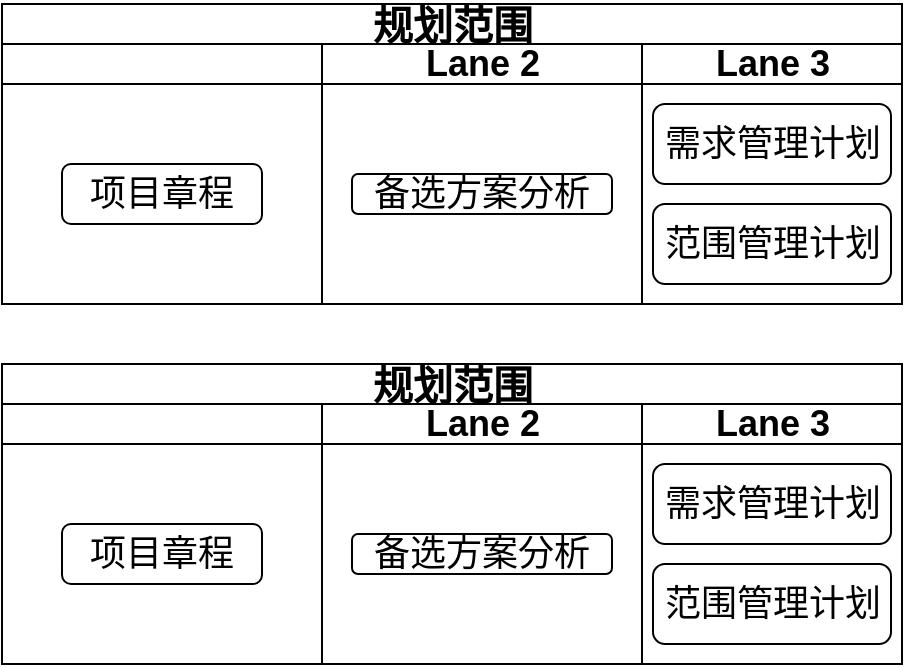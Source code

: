 <mxfile version="21.7.2" type="github">
  <diagram name="Page-1" id="74e2e168-ea6b-b213-b513-2b3c1d86103e">
    <mxGraphModel dx="868" dy="453" grid="1" gridSize="10" guides="1" tooltips="1" connect="1" arrows="1" fold="1" page="1" pageScale="1" pageWidth="1100" pageHeight="850" background="none" math="0" shadow="0">
      <root>
        <mxCell id="0" />
        <mxCell id="1" parent="0" />
        <mxCell id="77e6c97f196da883-1" value="规划范围" style="swimlane;html=1;childLayout=stackLayout;startSize=20;rounded=0;shadow=0;labelBackgroundColor=none;strokeWidth=1;fontFamily=Verdana;fontSize=20;align=center;" parent="1" vertex="1">
          <mxGeometry x="70" y="40" width="450" height="150" as="geometry" />
        </mxCell>
        <mxCell id="77e6c97f196da883-2" value="" style="swimlane;html=1;startSize=20;fontSize=18;" parent="77e6c97f196da883-1" vertex="1">
          <mxGeometry y="20" width="160" height="130" as="geometry" />
        </mxCell>
        <mxCell id="77e6c97f196da883-8" value="项目章程" style="rounded=1;whiteSpace=wrap;html=1;shadow=0;labelBackgroundColor=none;strokeWidth=1;fontFamily=Verdana;fontSize=18;align=center;" parent="77e6c97f196da883-2" vertex="1">
          <mxGeometry x="30" y="60" width="100" height="30" as="geometry" />
        </mxCell>
        <mxCell id="77e6c97f196da883-3" value="Lane 2" style="swimlane;html=1;startSize=20;fontSize=18;" parent="77e6c97f196da883-1" vertex="1">
          <mxGeometry x="160" y="20" width="160" height="130" as="geometry" />
        </mxCell>
        <mxCell id="77e6c97f196da883-11" value="备选方案分析" style="rounded=1;whiteSpace=wrap;html=1;shadow=0;labelBackgroundColor=none;strokeWidth=1;fontFamily=Verdana;fontSize=18;align=center;" parent="77e6c97f196da883-3" vertex="1">
          <mxGeometry x="15" y="65" width="130" height="20" as="geometry" />
        </mxCell>
        <mxCell id="77e6c97f196da883-4" value="Lane 3" style="swimlane;html=1;startSize=20;fontSize=18;" parent="77e6c97f196da883-1" vertex="1">
          <mxGeometry x="320" y="20" width="130" height="130" as="geometry" />
        </mxCell>
        <mxCell id="5xZNeHndiTW3SxTX_l-Z-4" value="需求管理计划" style="rounded=1;whiteSpace=wrap;html=1;shadow=0;labelBackgroundColor=none;strokeWidth=1;fontFamily=Verdana;fontSize=18;align=center;" vertex="1" parent="77e6c97f196da883-4">
          <mxGeometry x="5.5" y="30" width="119" height="40" as="geometry" />
        </mxCell>
        <mxCell id="5xZNeHndiTW3SxTX_l-Z-5" value="范围管理计划" style="rounded=1;whiteSpace=wrap;html=1;shadow=0;labelBackgroundColor=none;strokeWidth=1;fontFamily=Verdana;fontSize=18;align=center;" vertex="1" parent="77e6c97f196da883-4">
          <mxGeometry x="5.5" y="80" width="119" height="40" as="geometry" />
        </mxCell>
        <mxCell id="5xZNeHndiTW3SxTX_l-Z-7" value="规划范围" style="swimlane;html=1;childLayout=stackLayout;startSize=20;rounded=0;shadow=0;labelBackgroundColor=none;strokeWidth=1;fontFamily=Verdana;fontSize=20;align=center;" vertex="1" parent="1">
          <mxGeometry x="70" y="220" width="450" height="150" as="geometry" />
        </mxCell>
        <mxCell id="5xZNeHndiTW3SxTX_l-Z-8" value="" style="swimlane;html=1;startSize=20;fontSize=18;" vertex="1" parent="5xZNeHndiTW3SxTX_l-Z-7">
          <mxGeometry y="20" width="160" height="130" as="geometry" />
        </mxCell>
        <mxCell id="5xZNeHndiTW3SxTX_l-Z-9" value="项目章程" style="rounded=1;whiteSpace=wrap;html=1;shadow=0;labelBackgroundColor=none;strokeWidth=1;fontFamily=Verdana;fontSize=18;align=center;" vertex="1" parent="5xZNeHndiTW3SxTX_l-Z-8">
          <mxGeometry x="30" y="60" width="100" height="30" as="geometry" />
        </mxCell>
        <mxCell id="5xZNeHndiTW3SxTX_l-Z-10" value="Lane 2" style="swimlane;html=1;startSize=20;fontSize=18;" vertex="1" parent="5xZNeHndiTW3SxTX_l-Z-7">
          <mxGeometry x="160" y="20" width="160" height="130" as="geometry" />
        </mxCell>
        <mxCell id="5xZNeHndiTW3SxTX_l-Z-11" value="备选方案分析" style="rounded=1;whiteSpace=wrap;html=1;shadow=0;labelBackgroundColor=none;strokeWidth=1;fontFamily=Verdana;fontSize=18;align=center;" vertex="1" parent="5xZNeHndiTW3SxTX_l-Z-10">
          <mxGeometry x="15" y="65" width="130" height="20" as="geometry" />
        </mxCell>
        <mxCell id="5xZNeHndiTW3SxTX_l-Z-12" value="Lane 3" style="swimlane;html=1;startSize=20;fontSize=18;" vertex="1" parent="5xZNeHndiTW3SxTX_l-Z-7">
          <mxGeometry x="320" y="20" width="130" height="130" as="geometry" />
        </mxCell>
        <mxCell id="5xZNeHndiTW3SxTX_l-Z-13" value="需求管理计划" style="rounded=1;whiteSpace=wrap;html=1;shadow=0;labelBackgroundColor=none;strokeWidth=1;fontFamily=Verdana;fontSize=18;align=center;" vertex="1" parent="5xZNeHndiTW3SxTX_l-Z-12">
          <mxGeometry x="5.5" y="30" width="119" height="40" as="geometry" />
        </mxCell>
        <mxCell id="5xZNeHndiTW3SxTX_l-Z-14" value="范围管理计划" style="rounded=1;whiteSpace=wrap;html=1;shadow=0;labelBackgroundColor=none;strokeWidth=1;fontFamily=Verdana;fontSize=18;align=center;" vertex="1" parent="5xZNeHndiTW3SxTX_l-Z-12">
          <mxGeometry x="5.5" y="80" width="119" height="40" as="geometry" />
        </mxCell>
      </root>
    </mxGraphModel>
  </diagram>
</mxfile>
